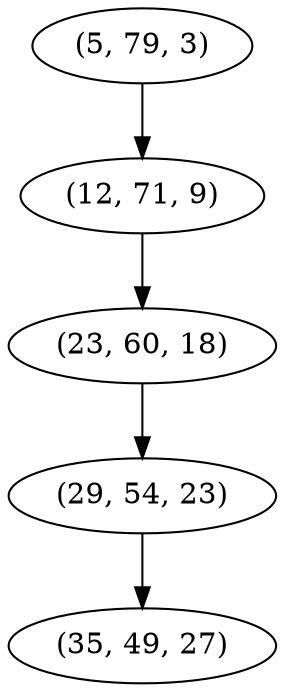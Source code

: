 digraph tree {
    "(5, 79, 3)";
    "(12, 71, 9)";
    "(23, 60, 18)";
    "(29, 54, 23)";
    "(35, 49, 27)";
    "(5, 79, 3)" -> "(12, 71, 9)";
    "(12, 71, 9)" -> "(23, 60, 18)";
    "(23, 60, 18)" -> "(29, 54, 23)";
    "(29, 54, 23)" -> "(35, 49, 27)";
}
